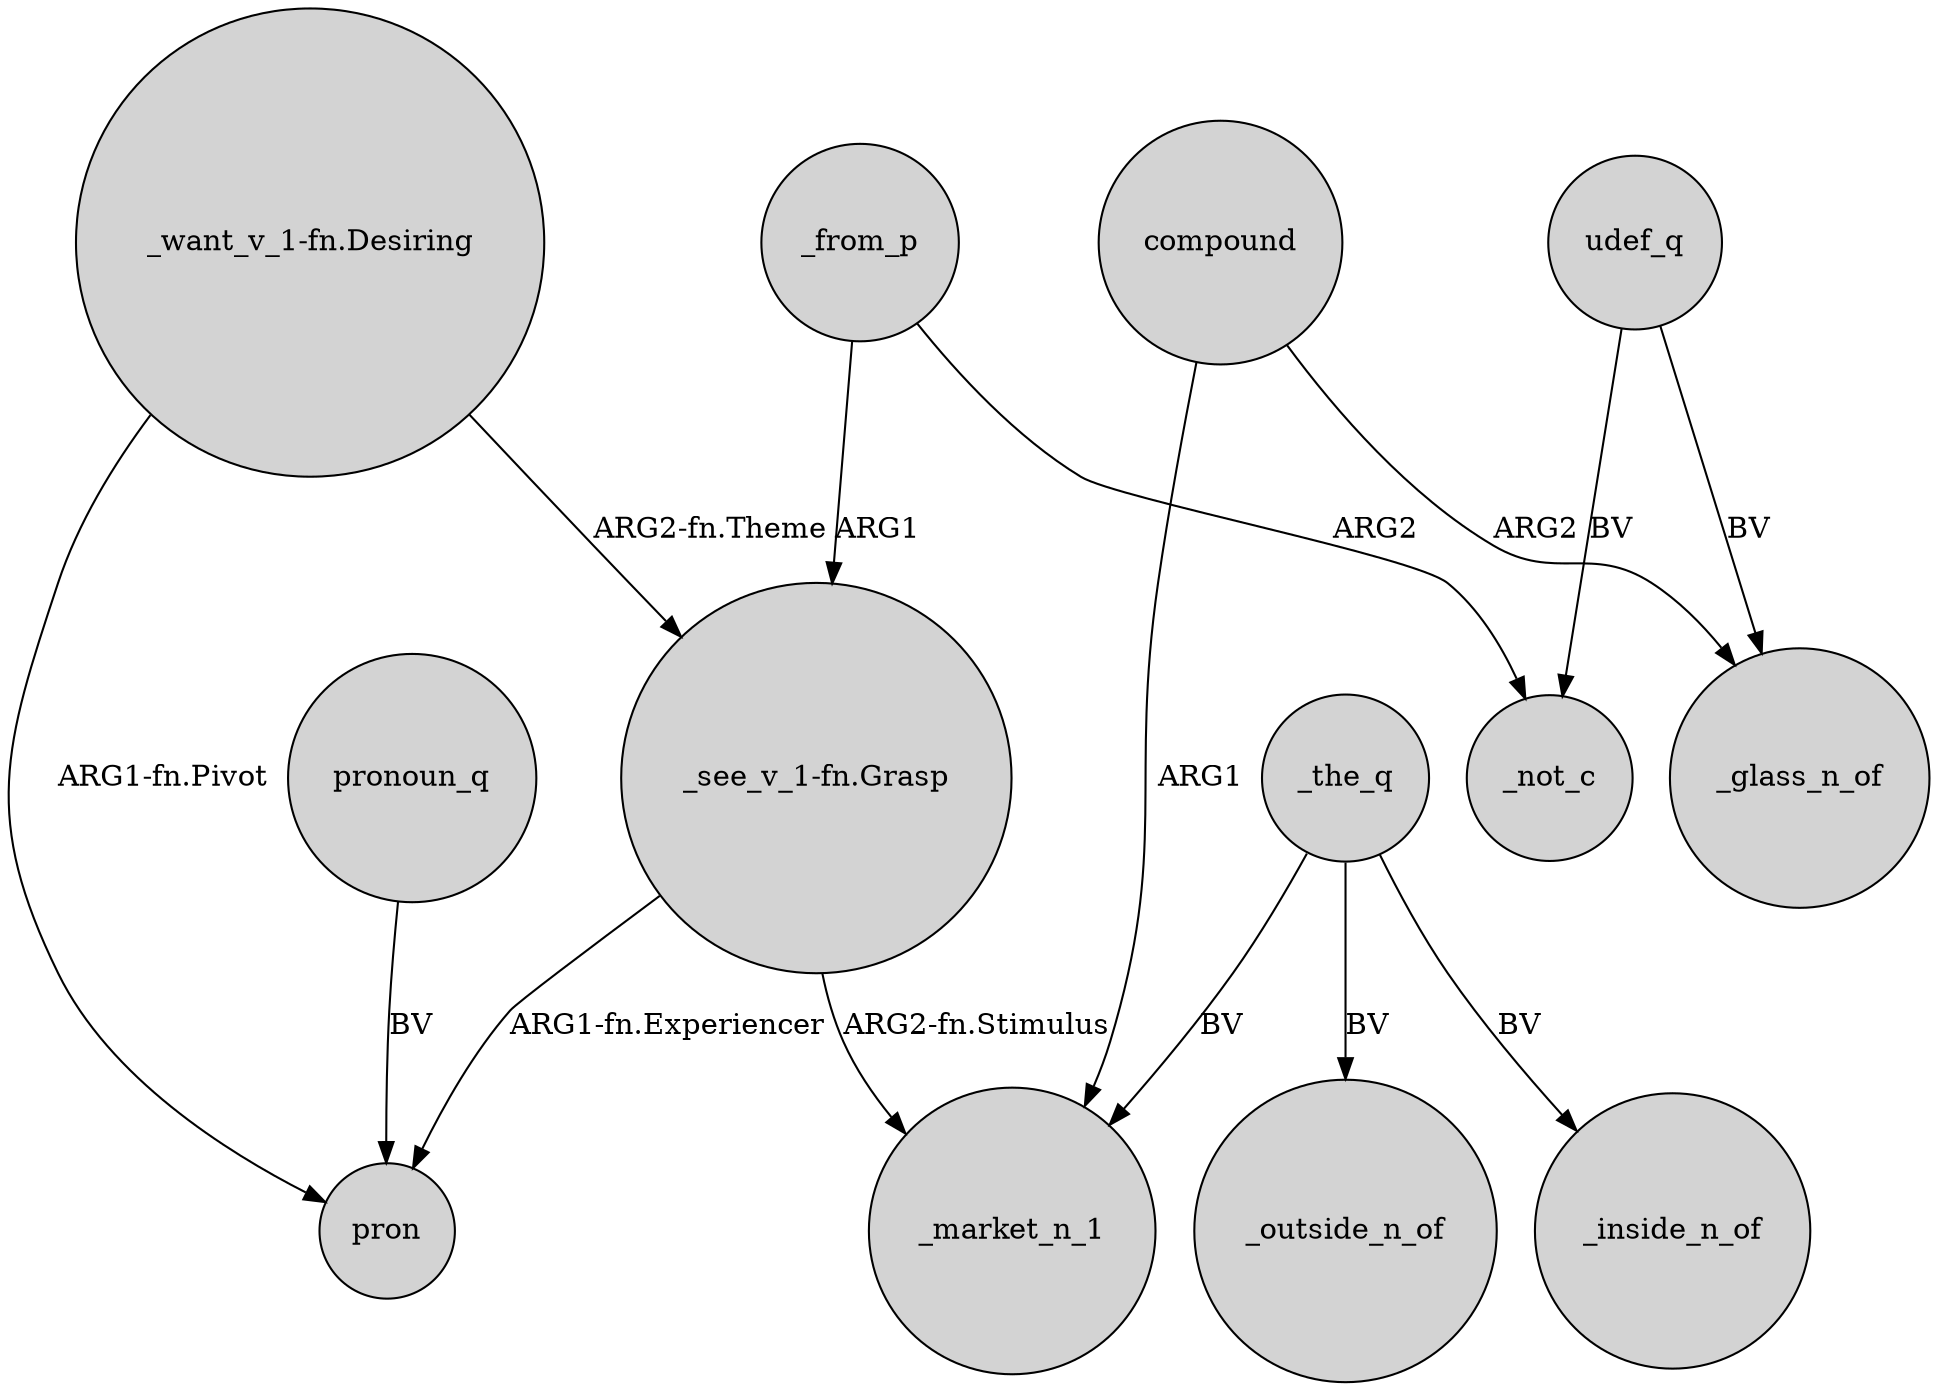 digraph {
	node [shape=circle style=filled]
	"_want_v_1-fn.Desiring" -> pron [label="ARG1-fn.Pivot"]
	_the_q -> _outside_n_of [label=BV]
	"_see_v_1-fn.Grasp" -> pron [label="ARG1-fn.Experiencer"]
	_from_p -> "_see_v_1-fn.Grasp" [label=ARG1]
	compound -> _market_n_1 [label=ARG1]
	udef_q -> _not_c [label=BV]
	_from_p -> _not_c [label=ARG2]
	_the_q -> _inside_n_of [label=BV]
	"_see_v_1-fn.Grasp" -> _market_n_1 [label="ARG2-fn.Stimulus"]
	"_want_v_1-fn.Desiring" -> "_see_v_1-fn.Grasp" [label="ARG2-fn.Theme"]
	_the_q -> _market_n_1 [label=BV]
	compound -> _glass_n_of [label=ARG2]
	udef_q -> _glass_n_of [label=BV]
	pronoun_q -> pron [label=BV]
}
